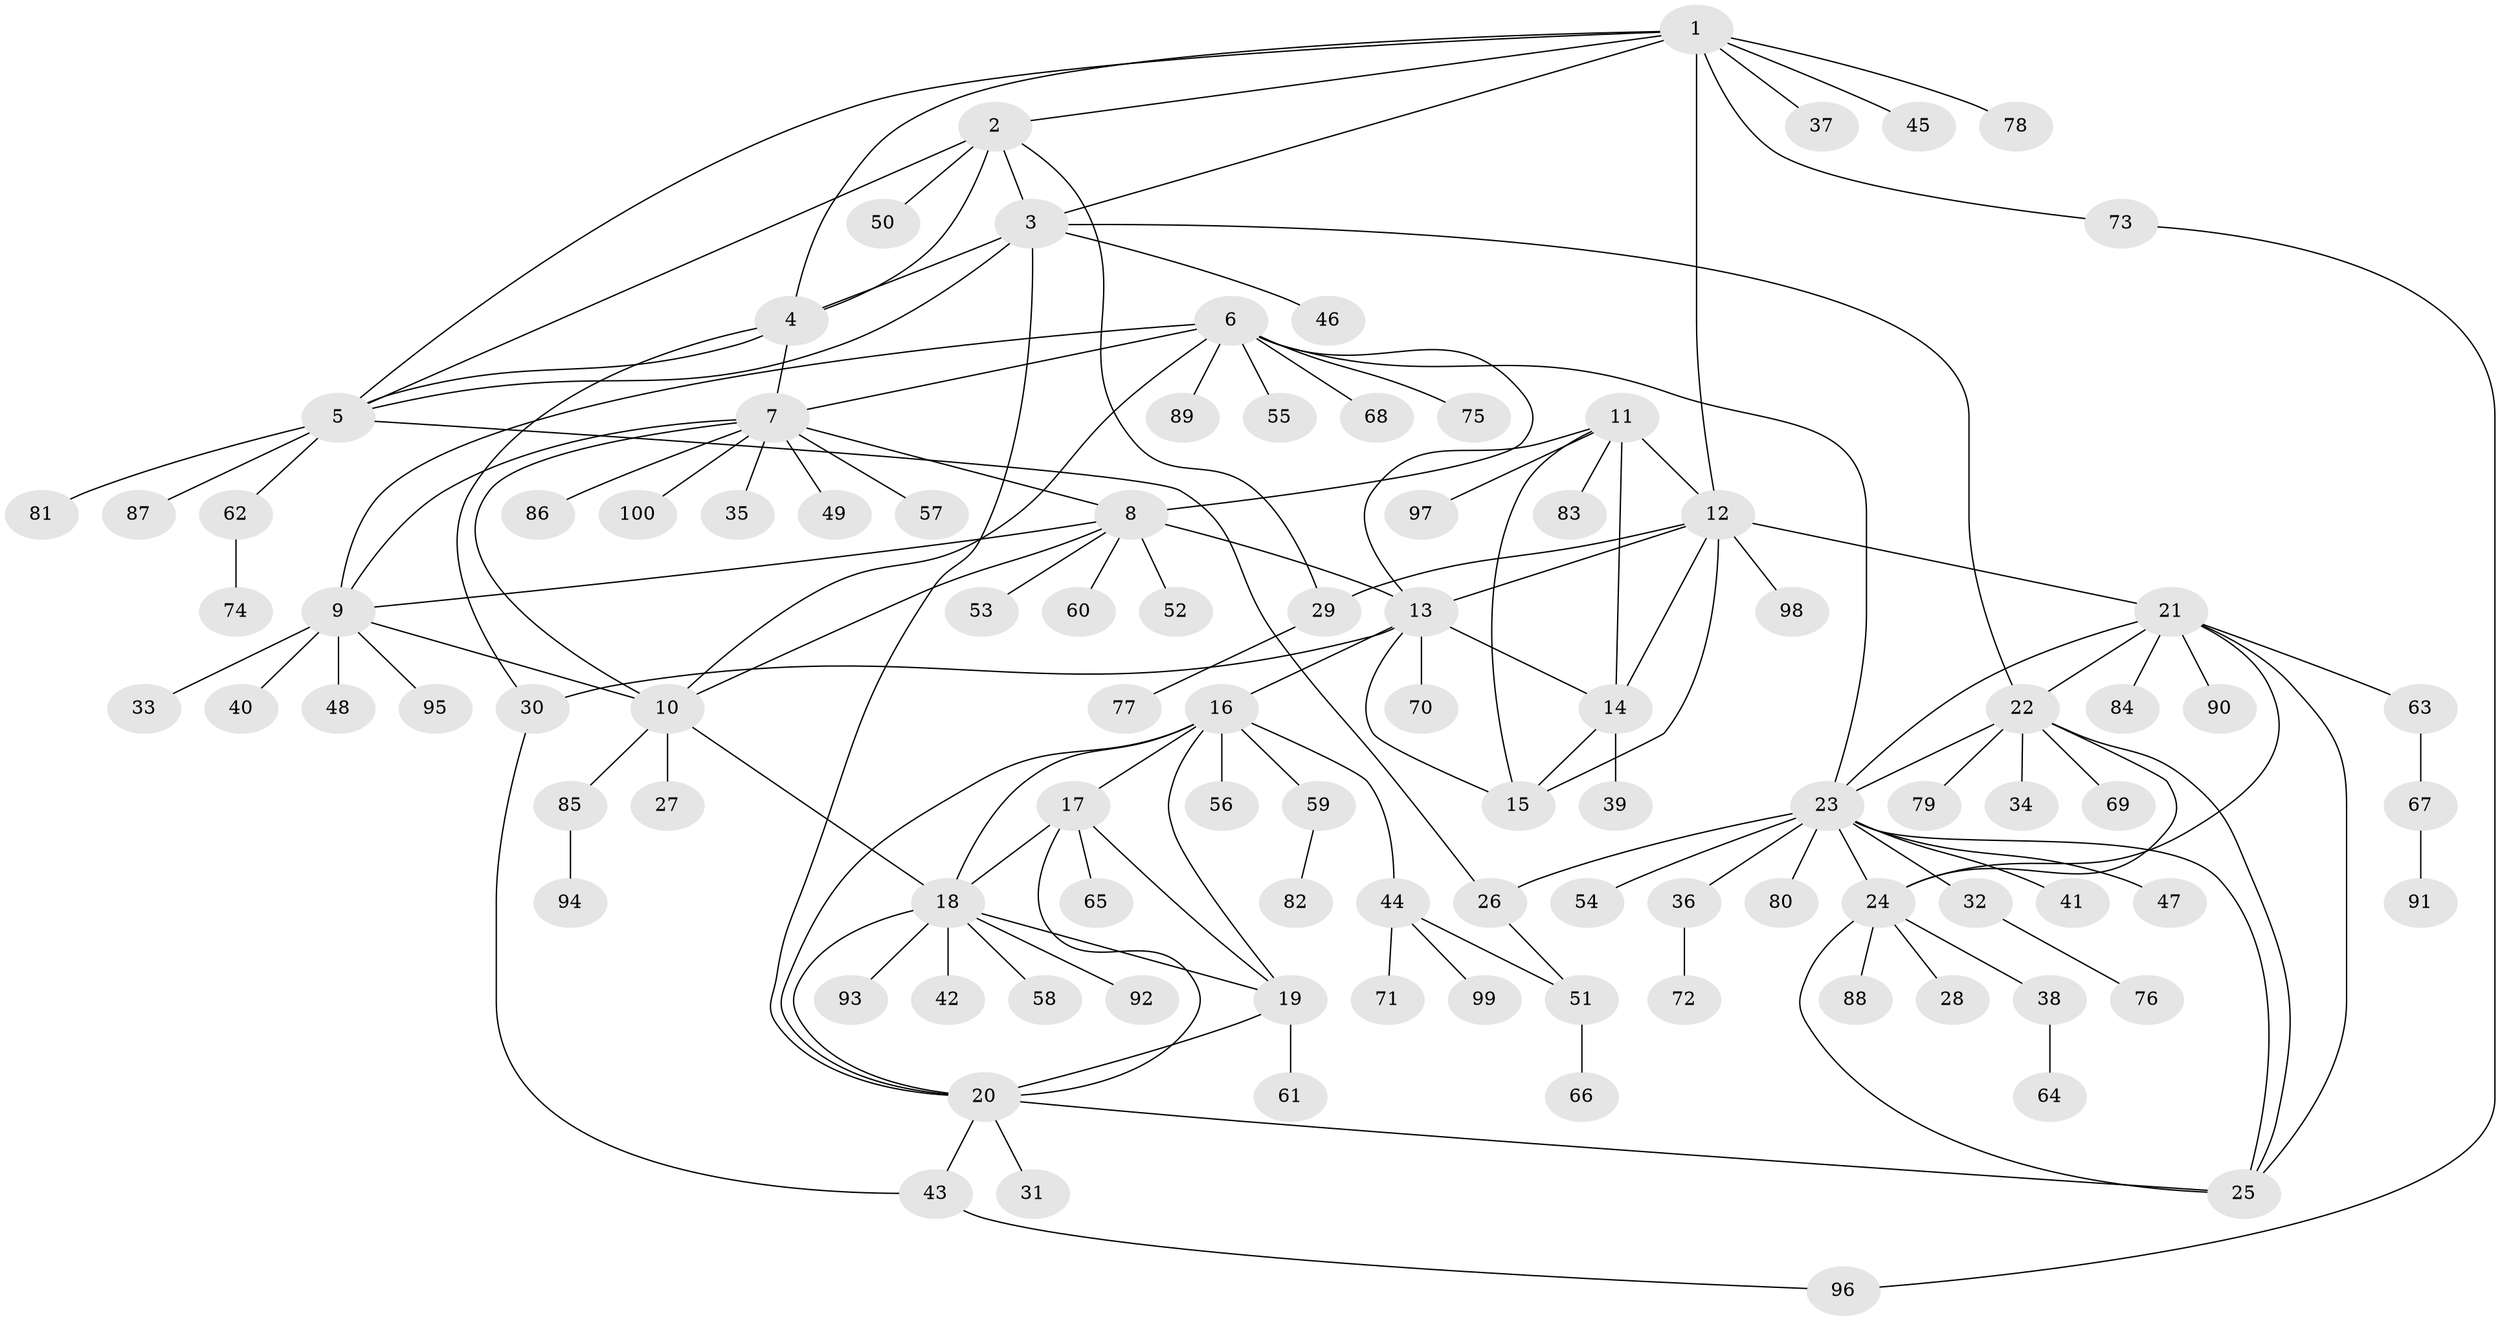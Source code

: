 // coarse degree distribution, {9: 0.02666666666666667, 7: 0.06666666666666667, 8: 0.04, 6: 0.05333333333333334, 4: 0.013333333333333334, 12: 0.013333333333333334, 3: 0.05333333333333334, 5: 0.013333333333333334, 11: 0.013333333333333334, 1: 0.6266666666666667, 2: 0.08}
// Generated by graph-tools (version 1.1) at 2025/24/03/03/25 07:24:14]
// undirected, 100 vertices, 141 edges
graph export_dot {
graph [start="1"]
  node [color=gray90,style=filled];
  1;
  2;
  3;
  4;
  5;
  6;
  7;
  8;
  9;
  10;
  11;
  12;
  13;
  14;
  15;
  16;
  17;
  18;
  19;
  20;
  21;
  22;
  23;
  24;
  25;
  26;
  27;
  28;
  29;
  30;
  31;
  32;
  33;
  34;
  35;
  36;
  37;
  38;
  39;
  40;
  41;
  42;
  43;
  44;
  45;
  46;
  47;
  48;
  49;
  50;
  51;
  52;
  53;
  54;
  55;
  56;
  57;
  58;
  59;
  60;
  61;
  62;
  63;
  64;
  65;
  66;
  67;
  68;
  69;
  70;
  71;
  72;
  73;
  74;
  75;
  76;
  77;
  78;
  79;
  80;
  81;
  82;
  83;
  84;
  85;
  86;
  87;
  88;
  89;
  90;
  91;
  92;
  93;
  94;
  95;
  96;
  97;
  98;
  99;
  100;
  1 -- 2;
  1 -- 3;
  1 -- 4;
  1 -- 5;
  1 -- 12;
  1 -- 37;
  1 -- 45;
  1 -- 73;
  1 -- 78;
  2 -- 3;
  2 -- 4;
  2 -- 5;
  2 -- 29;
  2 -- 50;
  3 -- 4;
  3 -- 5;
  3 -- 20;
  3 -- 22;
  3 -- 46;
  4 -- 5;
  4 -- 7;
  4 -- 30;
  5 -- 26;
  5 -- 62;
  5 -- 81;
  5 -- 87;
  6 -- 7;
  6 -- 8;
  6 -- 9;
  6 -- 10;
  6 -- 23;
  6 -- 55;
  6 -- 68;
  6 -- 75;
  6 -- 89;
  7 -- 8;
  7 -- 9;
  7 -- 10;
  7 -- 35;
  7 -- 49;
  7 -- 57;
  7 -- 86;
  7 -- 100;
  8 -- 9;
  8 -- 10;
  8 -- 13;
  8 -- 52;
  8 -- 53;
  8 -- 60;
  9 -- 10;
  9 -- 33;
  9 -- 40;
  9 -- 48;
  9 -- 95;
  10 -- 18;
  10 -- 27;
  10 -- 85;
  11 -- 12;
  11 -- 13;
  11 -- 14;
  11 -- 15;
  11 -- 83;
  11 -- 97;
  12 -- 13;
  12 -- 14;
  12 -- 15;
  12 -- 21;
  12 -- 29;
  12 -- 98;
  13 -- 14;
  13 -- 15;
  13 -- 16;
  13 -- 30;
  13 -- 70;
  14 -- 15;
  14 -- 39;
  16 -- 17;
  16 -- 18;
  16 -- 19;
  16 -- 20;
  16 -- 44;
  16 -- 56;
  16 -- 59;
  17 -- 18;
  17 -- 19;
  17 -- 20;
  17 -- 65;
  18 -- 19;
  18 -- 20;
  18 -- 42;
  18 -- 58;
  18 -- 92;
  18 -- 93;
  19 -- 20;
  19 -- 61;
  20 -- 25;
  20 -- 31;
  20 -- 43;
  21 -- 22;
  21 -- 23;
  21 -- 24;
  21 -- 25;
  21 -- 63;
  21 -- 84;
  21 -- 90;
  22 -- 23;
  22 -- 24;
  22 -- 25;
  22 -- 34;
  22 -- 69;
  22 -- 79;
  23 -- 24;
  23 -- 25;
  23 -- 26;
  23 -- 32;
  23 -- 36;
  23 -- 41;
  23 -- 47;
  23 -- 54;
  23 -- 80;
  24 -- 25;
  24 -- 28;
  24 -- 38;
  24 -- 88;
  26 -- 51;
  29 -- 77;
  30 -- 43;
  32 -- 76;
  36 -- 72;
  38 -- 64;
  43 -- 96;
  44 -- 51;
  44 -- 71;
  44 -- 99;
  51 -- 66;
  59 -- 82;
  62 -- 74;
  63 -- 67;
  67 -- 91;
  73 -- 96;
  85 -- 94;
}
